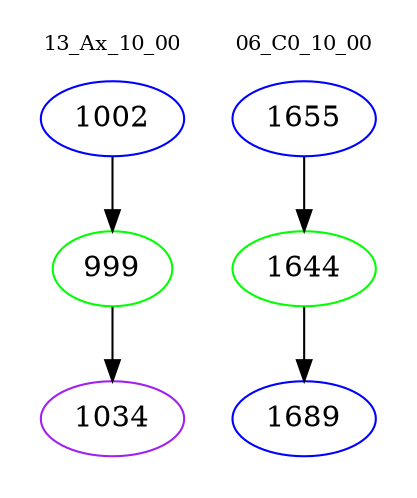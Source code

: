 digraph{
subgraph cluster_0 {
color = white
label = "13_Ax_10_00";
fontsize=10;
T0_1002 [label="1002", color="blue"]
T0_1002 -> T0_999 [color="black"]
T0_999 [label="999", color="green"]
T0_999 -> T0_1034 [color="black"]
T0_1034 [label="1034", color="purple"]
}
subgraph cluster_1 {
color = white
label = "06_C0_10_00";
fontsize=10;
T1_1655 [label="1655", color="blue"]
T1_1655 -> T1_1644 [color="black"]
T1_1644 [label="1644", color="green"]
T1_1644 -> T1_1689 [color="black"]
T1_1689 [label="1689", color="blue"]
}
}
